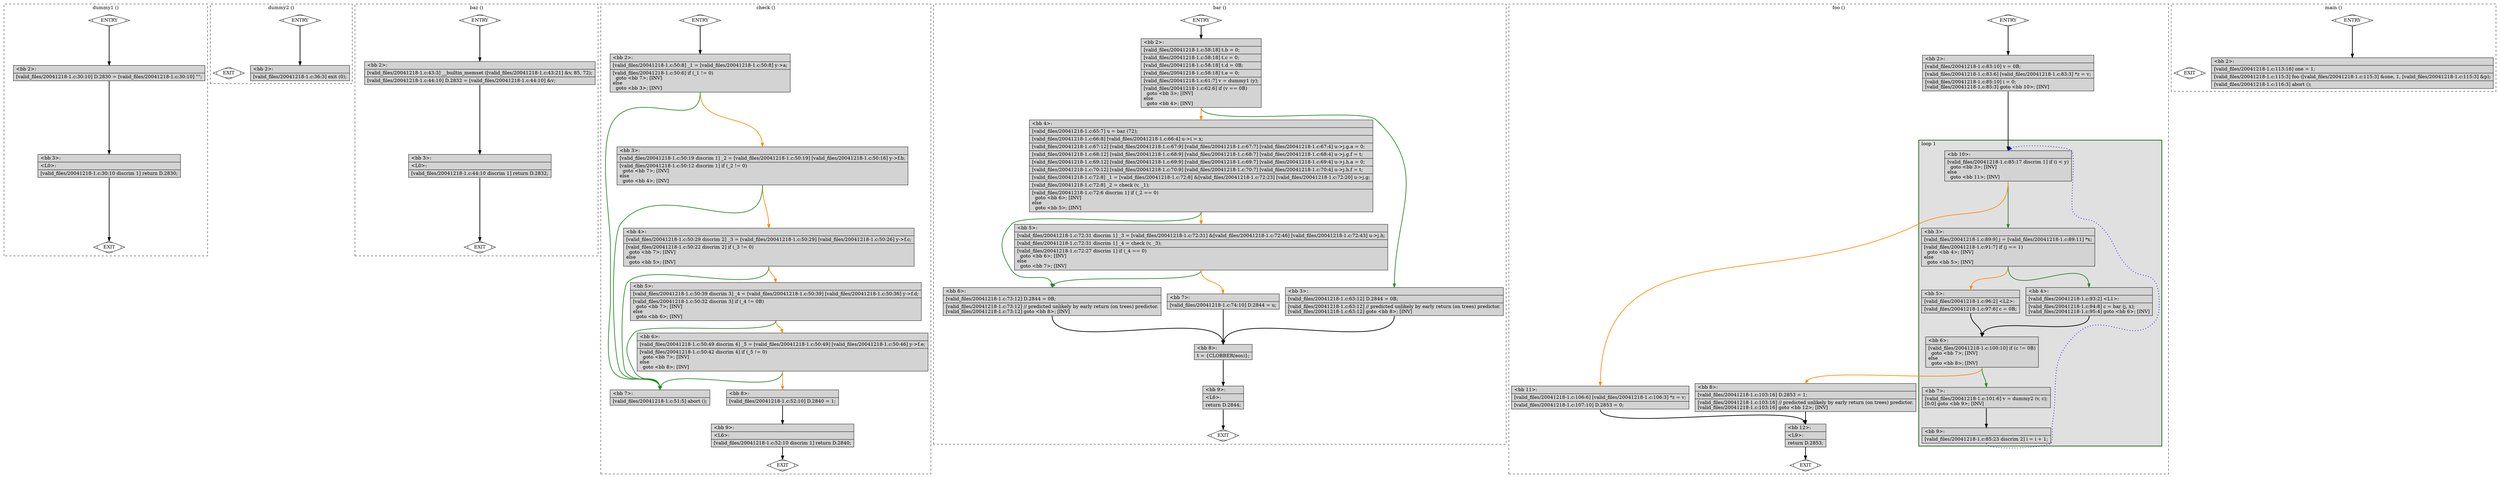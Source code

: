 digraph "a-20041218-1.c.015t.cfg" {
overlap=false;
subgraph "cluster_dummy1" {
	style="dashed";
	color="black";
	label="dummy1 ()";
	fn_0_basic_block_0 [shape=Mdiamond,style=filled,fillcolor=white,label="ENTRY"];

	fn_0_basic_block_1 [shape=Mdiamond,style=filled,fillcolor=white,label="EXIT"];

	fn_0_basic_block_2 [shape=record,style=filled,fillcolor=lightgrey,label="{\<bb\ 2\>:\l\
|[valid_files/20041218-1.c:30:10]\ D.2830\ =\ [valid_files/20041218-1.c:30:10]\ \"\";\l\
}"];

	fn_0_basic_block_3 [shape=record,style=filled,fillcolor=lightgrey,label="{\<bb\ 3\>:\l\
|\<L0\>:\l\
|[valid_files/20041218-1.c:30:10\ discrim\ 1]\ return\ D.2830;\l\
}"];

	fn_0_basic_block_0:s -> fn_0_basic_block_2:n [style="solid,bold",color=black,weight=100,constraint=true];
	fn_0_basic_block_2:s -> fn_0_basic_block_3:n [style="solid,bold",color=black,weight=100,constraint=true];
	fn_0_basic_block_3:s -> fn_0_basic_block_1:n [style="solid,bold",color=black,weight=10,constraint=true];
	fn_0_basic_block_0:s -> fn_0_basic_block_1:n [style="invis",constraint=true];
}
subgraph "cluster_dummy2" {
	style="dashed";
	color="black";
	label="dummy2 ()";
	fn_1_basic_block_0 [shape=Mdiamond,style=filled,fillcolor=white,label="ENTRY"];

	fn_1_basic_block_1 [shape=Mdiamond,style=filled,fillcolor=white,label="EXIT"];

	fn_1_basic_block_2 [shape=record,style=filled,fillcolor=lightgrey,label="{\<bb\ 2\>:\l\
|[valid_files/20041218-1.c:36:3]\ exit\ (0);\l\
}"];

	fn_1_basic_block_0:s -> fn_1_basic_block_2:n [style="solid,bold",color=black,weight=100,constraint=true];
	fn_1_basic_block_0:s -> fn_1_basic_block_1:n [style="invis",constraint=true];
}
subgraph "cluster_baz" {
	style="dashed";
	color="black";
	label="baz ()";
	fn_2_basic_block_0 [shape=Mdiamond,style=filled,fillcolor=white,label="ENTRY"];

	fn_2_basic_block_1 [shape=Mdiamond,style=filled,fillcolor=white,label="EXIT"];

	fn_2_basic_block_2 [shape=record,style=filled,fillcolor=lightgrey,label="{\<bb\ 2\>:\l\
|[valid_files/20041218-1.c:43:3]\ __builtin_memset\ ([valid_files/20041218-1.c:43:21]\ &v,\ 85,\ 72);\l\
|[valid_files/20041218-1.c:44:10]\ D.2832\ =\ [valid_files/20041218-1.c:44:10]\ &v;\l\
}"];

	fn_2_basic_block_3 [shape=record,style=filled,fillcolor=lightgrey,label="{\<bb\ 3\>:\l\
|\<L0\>:\l\
|[valid_files/20041218-1.c:44:10\ discrim\ 1]\ return\ D.2832;\l\
}"];

	fn_2_basic_block_0:s -> fn_2_basic_block_2:n [style="solid,bold",color=black,weight=100,constraint=true];
	fn_2_basic_block_2:s -> fn_2_basic_block_3:n [style="solid,bold",color=black,weight=100,constraint=true];
	fn_2_basic_block_3:s -> fn_2_basic_block_1:n [style="solid,bold",color=black,weight=10,constraint=true];
	fn_2_basic_block_0:s -> fn_2_basic_block_1:n [style="invis",constraint=true];
}
subgraph "cluster_check" {
	style="dashed";
	color="black";
	label="check ()";
	fn_3_basic_block_0 [shape=Mdiamond,style=filled,fillcolor=white,label="ENTRY"];

	fn_3_basic_block_1 [shape=Mdiamond,style=filled,fillcolor=white,label="EXIT"];

	fn_3_basic_block_2 [shape=record,style=filled,fillcolor=lightgrey,label="{\<bb\ 2\>:\l\
|[valid_files/20041218-1.c:50:8]\ _1\ =\ [valid_files/20041218-1.c:50:8]\ y-\>a;\l\
|[valid_files/20041218-1.c:50:6]\ if\ (_1\ !=\ 0)\l\
\ \ goto\ \<bb\ 7\>;\ [INV]\l\
else\l\
\ \ goto\ \<bb\ 3\>;\ [INV]\l\
}"];

	fn_3_basic_block_3 [shape=record,style=filled,fillcolor=lightgrey,label="{\<bb\ 3\>:\l\
|[valid_files/20041218-1.c:50:19\ discrim\ 1]\ _2\ =\ [valid_files/20041218-1.c:50:19]\ [valid_files/20041218-1.c:50:16]\ y-\>f.b;\l\
|[valid_files/20041218-1.c:50:12\ discrim\ 1]\ if\ (_2\ !=\ 0)\l\
\ \ goto\ \<bb\ 7\>;\ [INV]\l\
else\l\
\ \ goto\ \<bb\ 4\>;\ [INV]\l\
}"];

	fn_3_basic_block_4 [shape=record,style=filled,fillcolor=lightgrey,label="{\<bb\ 4\>:\l\
|[valid_files/20041218-1.c:50:29\ discrim\ 2]\ _3\ =\ [valid_files/20041218-1.c:50:29]\ [valid_files/20041218-1.c:50:26]\ y-\>f.c;\l\
|[valid_files/20041218-1.c:50:22\ discrim\ 2]\ if\ (_3\ !=\ 0)\l\
\ \ goto\ \<bb\ 7\>;\ [INV]\l\
else\l\
\ \ goto\ \<bb\ 5\>;\ [INV]\l\
}"];

	fn_3_basic_block_5 [shape=record,style=filled,fillcolor=lightgrey,label="{\<bb\ 5\>:\l\
|[valid_files/20041218-1.c:50:39\ discrim\ 3]\ _4\ =\ [valid_files/20041218-1.c:50:39]\ [valid_files/20041218-1.c:50:36]\ y-\>f.d;\l\
|[valid_files/20041218-1.c:50:32\ discrim\ 3]\ if\ (_4\ !=\ 0B)\l\
\ \ goto\ \<bb\ 7\>;\ [INV]\l\
else\l\
\ \ goto\ \<bb\ 6\>;\ [INV]\l\
}"];

	fn_3_basic_block_6 [shape=record,style=filled,fillcolor=lightgrey,label="{\<bb\ 6\>:\l\
|[valid_files/20041218-1.c:50:49\ discrim\ 4]\ _5\ =\ [valid_files/20041218-1.c:50:49]\ [valid_files/20041218-1.c:50:46]\ y-\>f.e;\l\
|[valid_files/20041218-1.c:50:42\ discrim\ 4]\ if\ (_5\ !=\ 0)\l\
\ \ goto\ \<bb\ 7\>;\ [INV]\l\
else\l\
\ \ goto\ \<bb\ 8\>;\ [INV]\l\
}"];

	fn_3_basic_block_7 [shape=record,style=filled,fillcolor=lightgrey,label="{\<bb\ 7\>:\l\
|[valid_files/20041218-1.c:51:5]\ abort\ ();\l\
}"];

	fn_3_basic_block_8 [shape=record,style=filled,fillcolor=lightgrey,label="{\<bb\ 8\>:\l\
|[valid_files/20041218-1.c:52:10]\ D.2840\ =\ 1;\l\
}"];

	fn_3_basic_block_9 [shape=record,style=filled,fillcolor=lightgrey,label="{\<bb\ 9\>:\l\
|\<L6\>:\l\
|[valid_files/20041218-1.c:52:10\ discrim\ 1]\ return\ D.2840;\l\
}"];

	fn_3_basic_block_0:s -> fn_3_basic_block_2:n [style="solid,bold",color=black,weight=100,constraint=true];
	fn_3_basic_block_2:s -> fn_3_basic_block_7:n [style="solid,bold",color=forestgreen,weight=10,constraint=true];
	fn_3_basic_block_2:s -> fn_3_basic_block_3:n [style="solid,bold",color=darkorange,weight=10,constraint=true];
	fn_3_basic_block_3:s -> fn_3_basic_block_7:n [style="solid,bold",color=forestgreen,weight=10,constraint=true];
	fn_3_basic_block_3:s -> fn_3_basic_block_4:n [style="solid,bold",color=darkorange,weight=10,constraint=true];
	fn_3_basic_block_4:s -> fn_3_basic_block_7:n [style="solid,bold",color=forestgreen,weight=10,constraint=true];
	fn_3_basic_block_4:s -> fn_3_basic_block_5:n [style="solid,bold",color=darkorange,weight=10,constraint=true];
	fn_3_basic_block_5:s -> fn_3_basic_block_7:n [style="solid,bold",color=forestgreen,weight=10,constraint=true];
	fn_3_basic_block_5:s -> fn_3_basic_block_6:n [style="solid,bold",color=darkorange,weight=10,constraint=true];
	fn_3_basic_block_6:s -> fn_3_basic_block_7:n [style="solid,bold",color=forestgreen,weight=10,constraint=true];
	fn_3_basic_block_6:s -> fn_3_basic_block_8:n [style="solid,bold",color=darkorange,weight=10,constraint=true];
	fn_3_basic_block_8:s -> fn_3_basic_block_9:n [style="solid,bold",color=black,weight=100,constraint=true];
	fn_3_basic_block_9:s -> fn_3_basic_block_1:n [style="solid,bold",color=black,weight=10,constraint=true];
	fn_3_basic_block_0:s -> fn_3_basic_block_1:n [style="invis",constraint=true];
}
subgraph "cluster_bar" {
	style="dashed";
	color="black";
	label="bar ()";
	fn_4_basic_block_0 [shape=Mdiamond,style=filled,fillcolor=white,label="ENTRY"];

	fn_4_basic_block_1 [shape=Mdiamond,style=filled,fillcolor=white,label="EXIT"];

	fn_4_basic_block_2 [shape=record,style=filled,fillcolor=lightgrey,label="{\<bb\ 2\>:\l\
|[valid_files/20041218-1.c:58:18]\ t.b\ =\ 0;\l\
|[valid_files/20041218-1.c:58:18]\ t.c\ =\ 0;\l\
|[valid_files/20041218-1.c:58:18]\ t.d\ =\ 0B;\l\
|[valid_files/20041218-1.c:58:18]\ t.e\ =\ 0;\l\
|[valid_files/20041218-1.c:61:7]\ v\ =\ dummy1\ (y);\l\
|[valid_files/20041218-1.c:62:6]\ if\ (v\ ==\ 0B)\l\
\ \ goto\ \<bb\ 3\>;\ [INV]\l\
else\l\
\ \ goto\ \<bb\ 4\>;\ [INV]\l\
}"];

	fn_4_basic_block_3 [shape=record,style=filled,fillcolor=lightgrey,label="{\<bb\ 3\>:\l\
|[valid_files/20041218-1.c:63:12]\ D.2844\ =\ 0B;\l\
|[valid_files/20041218-1.c:63:12]\ //\ predicted\ unlikely\ by\ early\ return\ (on\ trees)\ predictor.\l\
[valid_files/20041218-1.c:63:12]\ goto\ \<bb\ 8\>;\ [INV]\l\
}"];

	fn_4_basic_block_4 [shape=record,style=filled,fillcolor=lightgrey,label="{\<bb\ 4\>:\l\
|[valid_files/20041218-1.c:65:7]\ u\ =\ baz\ (72);\l\
|[valid_files/20041218-1.c:66:8]\ [valid_files/20041218-1.c:66:4]\ u-\>i\ =\ x;\l\
|[valid_files/20041218-1.c:67:12]\ [valid_files/20041218-1.c:67:9]\ [valid_files/20041218-1.c:67:7]\ [valid_files/20041218-1.c:67:4]\ u-\>j.g.a\ =\ 0;\l\
|[valid_files/20041218-1.c:68:12]\ [valid_files/20041218-1.c:68:9]\ [valid_files/20041218-1.c:68:7]\ [valid_files/20041218-1.c:68:4]\ u-\>j.g.f\ =\ t;\l\
|[valid_files/20041218-1.c:69:12]\ [valid_files/20041218-1.c:69:9]\ [valid_files/20041218-1.c:69:7]\ [valid_files/20041218-1.c:69:4]\ u-\>j.h.a\ =\ 0;\l\
|[valid_files/20041218-1.c:70:12]\ [valid_files/20041218-1.c:70:9]\ [valid_files/20041218-1.c:70:7]\ [valid_files/20041218-1.c:70:4]\ u-\>j.h.f\ =\ t;\l\
|[valid_files/20041218-1.c:72:8]\ _1\ =\ [valid_files/20041218-1.c:72:8]\ &[valid_files/20041218-1.c:72:23]\ [valid_files/20041218-1.c:72:20]\ u-\>j.g;\l\
|[valid_files/20041218-1.c:72:8]\ _2\ =\ check\ (v,\ _1);\l\
|[valid_files/20041218-1.c:72:6\ discrim\ 1]\ if\ (_2\ ==\ 0)\l\
\ \ goto\ \<bb\ 6\>;\ [INV]\l\
else\l\
\ \ goto\ \<bb\ 5\>;\ [INV]\l\
}"];

	fn_4_basic_block_5 [shape=record,style=filled,fillcolor=lightgrey,label="{\<bb\ 5\>:\l\
|[valid_files/20041218-1.c:72:31\ discrim\ 1]\ _3\ =\ [valid_files/20041218-1.c:72:31]\ &[valid_files/20041218-1.c:72:46]\ [valid_files/20041218-1.c:72:43]\ u-\>j.h;\l\
|[valid_files/20041218-1.c:72:31\ discrim\ 1]\ _4\ =\ check\ (v,\ _3);\l\
|[valid_files/20041218-1.c:72:27\ discrim\ 1]\ if\ (_4\ ==\ 0)\l\
\ \ goto\ \<bb\ 6\>;\ [INV]\l\
else\l\
\ \ goto\ \<bb\ 7\>;\ [INV]\l\
}"];

	fn_4_basic_block_6 [shape=record,style=filled,fillcolor=lightgrey,label="{\<bb\ 6\>:\l\
|[valid_files/20041218-1.c:73:12]\ D.2844\ =\ 0B;\l\
|[valid_files/20041218-1.c:73:12]\ //\ predicted\ unlikely\ by\ early\ return\ (on\ trees)\ predictor.\l\
[valid_files/20041218-1.c:73:12]\ goto\ \<bb\ 8\>;\ [INV]\l\
}"];

	fn_4_basic_block_7 [shape=record,style=filled,fillcolor=lightgrey,label="{\<bb\ 7\>:\l\
|[valid_files/20041218-1.c:74:10]\ D.2844\ =\ u;\l\
}"];

	fn_4_basic_block_8 [shape=record,style=filled,fillcolor=lightgrey,label="{\<bb\ 8\>:\l\
|t\ =\ \{CLOBBER(eos)\};\l\
}"];

	fn_4_basic_block_9 [shape=record,style=filled,fillcolor=lightgrey,label="{\<bb\ 9\>:\l\
|\<L6\>:\l\
|return\ D.2844;\l\
}"];

	fn_4_basic_block_0:s -> fn_4_basic_block_2:n [style="solid,bold",color=black,weight=100,constraint=true];
	fn_4_basic_block_2:s -> fn_4_basic_block_3:n [style="solid,bold",color=forestgreen,weight=10,constraint=true];
	fn_4_basic_block_2:s -> fn_4_basic_block_4:n [style="solid,bold",color=darkorange,weight=10,constraint=true];
	fn_4_basic_block_3:s -> fn_4_basic_block_8:n [style="solid,bold",color=black,weight=100,constraint=true];
	fn_4_basic_block_4:s -> fn_4_basic_block_6:n [style="solid,bold",color=forestgreen,weight=10,constraint=true];
	fn_4_basic_block_4:s -> fn_4_basic_block_5:n [style="solid,bold",color=darkorange,weight=10,constraint=true];
	fn_4_basic_block_5:s -> fn_4_basic_block_6:n [style="solid,bold",color=forestgreen,weight=10,constraint=true];
	fn_4_basic_block_5:s -> fn_4_basic_block_7:n [style="solid,bold",color=darkorange,weight=10,constraint=true];
	fn_4_basic_block_6:s -> fn_4_basic_block_8:n [style="solid,bold",color=black,weight=100,constraint=true];
	fn_4_basic_block_7:s -> fn_4_basic_block_8:n [style="solid,bold",color=black,weight=100,constraint=true];
	fn_4_basic_block_8:s -> fn_4_basic_block_9:n [style="solid,bold",color=black,weight=100,constraint=true];
	fn_4_basic_block_9:s -> fn_4_basic_block_1:n [style="solid,bold",color=black,weight=10,constraint=true];
	fn_4_basic_block_0:s -> fn_4_basic_block_1:n [style="invis",constraint=true];
}
subgraph "cluster_foo" {
	style="dashed";
	color="black";
	label="foo ()";
	subgraph cluster_5_1 {
	style="filled";
	color="darkgreen";
	fillcolor="grey88";
	label="loop 1";
	labeljust=l;
	penwidth=2;
	fn_5_basic_block_10 [shape=record,style=filled,fillcolor=lightgrey,label="{\<bb\ 10\>:\l\
|[valid_files/20041218-1.c:85:17\ discrim\ 1]\ if\ (i\ \<\ y)\l\
\ \ goto\ \<bb\ 3\>;\ [INV]\l\
else\l\
\ \ goto\ \<bb\ 11\>;\ [INV]\l\
}"];

	fn_5_basic_block_3 [shape=record,style=filled,fillcolor=lightgrey,label="{\<bb\ 3\>:\l\
|[valid_files/20041218-1.c:89:9]\ j\ =\ [valid_files/20041218-1.c:89:11]\ *x;\l\
|[valid_files/20041218-1.c:91:7]\ if\ (j\ ==\ 1)\l\
\ \ goto\ \<bb\ 4\>;\ [INV]\l\
else\l\
\ \ goto\ \<bb\ 5\>;\ [INV]\l\
}"];

	fn_5_basic_block_5 [shape=record,style=filled,fillcolor=lightgrey,label="{\<bb\ 5\>:\l\
|[valid_files/20041218-1.c:96:2]\ \<L2\>:\l\
|[valid_files/20041218-1.c:97:6]\ c\ =\ 0B;\l\
}"];

	fn_5_basic_block_4 [shape=record,style=filled,fillcolor=lightgrey,label="{\<bb\ 4\>:\l\
|[valid_files/20041218-1.c:93:2]\ \<L1\>:\l\
|[valid_files/20041218-1.c:94:8]\ c\ =\ bar\ (j,\ x);\l\
[valid_files/20041218-1.c:95:4]\ goto\ \<bb\ 6\>;\ [INV]\l\
}"];

	fn_5_basic_block_6 [shape=record,style=filled,fillcolor=lightgrey,label="{\<bb\ 6\>:\l\
|[valid_files/20041218-1.c:100:10]\ if\ (c\ !=\ 0B)\l\
\ \ goto\ \<bb\ 7\>;\ [INV]\l\
else\l\
\ \ goto\ \<bb\ 8\>;\ [INV]\l\
}"];

	fn_5_basic_block_7 [shape=record,style=filled,fillcolor=lightgrey,label="{\<bb\ 7\>:\l\
|[valid_files/20041218-1.c:101:6]\ v\ =\ dummy2\ (v,\ c);\l\
[0:0]\ goto\ \<bb\ 9\>;\ [INV]\l\
}"];

	fn_5_basic_block_9 [shape=record,style=filled,fillcolor=lightgrey,label="{\<bb\ 9\>:\l\
|[valid_files/20041218-1.c:85:23\ discrim\ 2]\ i\ =\ i\ +\ 1;\l\
}"];

	}
	fn_5_basic_block_0 [shape=Mdiamond,style=filled,fillcolor=white,label="ENTRY"];

	fn_5_basic_block_1 [shape=Mdiamond,style=filled,fillcolor=white,label="EXIT"];

	fn_5_basic_block_2 [shape=record,style=filled,fillcolor=lightgrey,label="{\<bb\ 2\>:\l\
|[valid_files/20041218-1.c:83:10]\ v\ =\ 0B;\l\
|[valid_files/20041218-1.c:83:6]\ [valid_files/20041218-1.c:83:3]\ *z\ =\ v;\l\
|[valid_files/20041218-1.c:85:10]\ i\ =\ 0;\l\
[valid_files/20041218-1.c:85:3]\ goto\ \<bb\ 10\>;\ [INV]\l\
}"];

	fn_5_basic_block_8 [shape=record,style=filled,fillcolor=lightgrey,label="{\<bb\ 8\>:\l\
|[valid_files/20041218-1.c:103:16]\ D.2853\ =\ 1;\l\
|[valid_files/20041218-1.c:103:16]\ //\ predicted\ unlikely\ by\ early\ return\ (on\ trees)\ predictor.\l\
[valid_files/20041218-1.c:103:16]\ goto\ \<bb\ 12\>;\ [INV]\l\
}"];

	fn_5_basic_block_11 [shape=record,style=filled,fillcolor=lightgrey,label="{\<bb\ 11\>:\l\
|[valid_files/20041218-1.c:106:6]\ [valid_files/20041218-1.c:106:3]\ *z\ =\ v;\l\
|[valid_files/20041218-1.c:107:10]\ D.2853\ =\ 0;\l\
}"];

	fn_5_basic_block_12 [shape=record,style=filled,fillcolor=lightgrey,label="{\<bb\ 12\>:\l\
|\<L9\>:\l\
|return\ D.2853;\l\
}"];

	fn_5_basic_block_0:s -> fn_5_basic_block_2:n [style="solid,bold",color=black,weight=100,constraint=true];
	fn_5_basic_block_2:s -> fn_5_basic_block_10:n [style="solid,bold",color=black,weight=100,constraint=true];
	fn_5_basic_block_3:s -> fn_5_basic_block_5:n [style="solid,bold",color=darkorange,weight=10,constraint=true];
	fn_5_basic_block_3:s -> fn_5_basic_block_4:n [style="solid,bold",color=forestgreen,weight=10,constraint=true];
	fn_5_basic_block_4:s -> fn_5_basic_block_6:n [style="solid,bold",color=black,weight=100,constraint=true];
	fn_5_basic_block_5:s -> fn_5_basic_block_6:n [style="solid,bold",color=black,weight=100,constraint=true];
	fn_5_basic_block_6:s -> fn_5_basic_block_7:n [style="solid,bold",color=forestgreen,weight=10,constraint=true];
	fn_5_basic_block_6:s -> fn_5_basic_block_8:n [style="solid,bold",color=darkorange,weight=10,constraint=true];
	fn_5_basic_block_7:s -> fn_5_basic_block_9:n [style="solid,bold",color=black,weight=100,constraint=true];
	fn_5_basic_block_8:s -> fn_5_basic_block_12:n [style="solid,bold",color=black,weight=100,constraint=true];
	fn_5_basic_block_9:s -> fn_5_basic_block_10:n [style="dotted,bold",color=blue,weight=10,constraint=false];
	fn_5_basic_block_10:s -> fn_5_basic_block_3:n [style="solid,bold",color=forestgreen,weight=10,constraint=true];
	fn_5_basic_block_10:s -> fn_5_basic_block_11:n [style="solid,bold",color=darkorange,weight=10,constraint=true];
	fn_5_basic_block_11:s -> fn_5_basic_block_12:n [style="solid,bold",color=black,weight=100,constraint=true];
	fn_5_basic_block_12:s -> fn_5_basic_block_1:n [style="solid,bold",color=black,weight=10,constraint=true];
	fn_5_basic_block_0:s -> fn_5_basic_block_1:n [style="invis",constraint=true];
}
subgraph "cluster_main" {
	style="dashed";
	color="black";
	label="main ()";
	fn_6_basic_block_0 [shape=Mdiamond,style=filled,fillcolor=white,label="ENTRY"];

	fn_6_basic_block_1 [shape=Mdiamond,style=filled,fillcolor=white,label="EXIT"];

	fn_6_basic_block_2 [shape=record,style=filled,fillcolor=lightgrey,label="{\<bb\ 2\>:\l\
|[valid_files/20041218-1.c:113:16]\ one\ =\ 1;\l\
|[valid_files/20041218-1.c:115:3]\ foo\ ([valid_files/20041218-1.c:115:3]\ &one,\ 1,\ [valid_files/20041218-1.c:115:3]\ &p);\l\
|[valid_files/20041218-1.c:116:3]\ abort\ ();\l\
}"];

	fn_6_basic_block_0:s -> fn_6_basic_block_2:n [style="solid,bold",color=black,weight=100,constraint=true];
	fn_6_basic_block_0:s -> fn_6_basic_block_1:n [style="invis",constraint=true];
}
}
